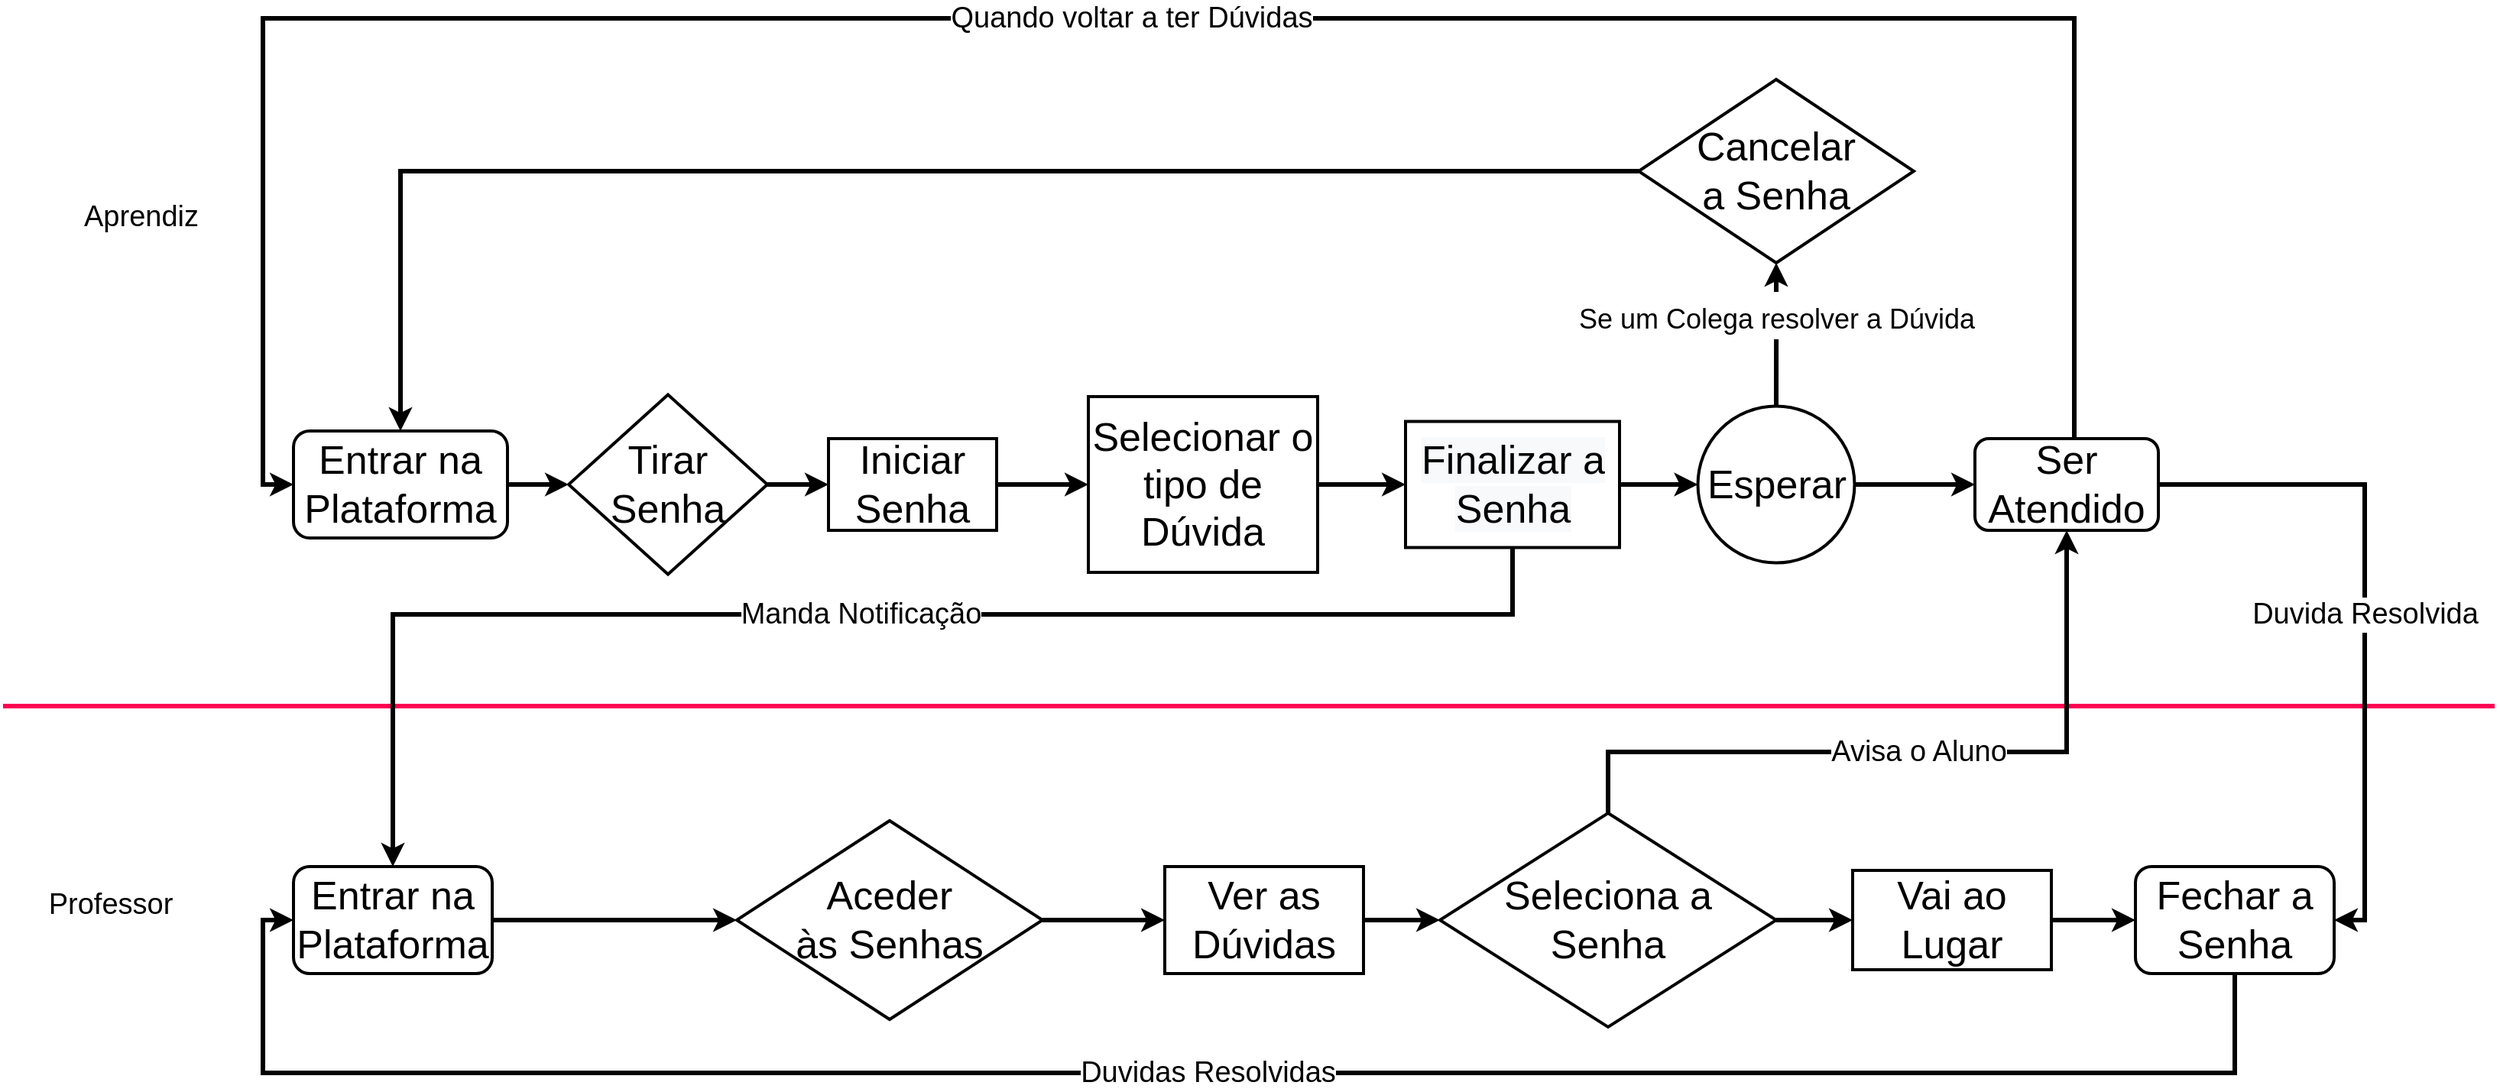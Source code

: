 <mxfile version="17.4.6" type="github">
  <diagram id="VqeVfdAjm5QrABPjtbQZ" name="Page-1">
    <mxGraphModel dx="2049" dy="2182" grid="1" gridSize="10" guides="1" tooltips="1" connect="1" arrows="1" fold="1" page="1" pageScale="1" pageWidth="827" pageHeight="1169" math="0" shadow="0">
      <root>
        <mxCell id="0" />
        <mxCell id="1" parent="0" />
        <mxCell id="rr1evjd3cK3BUrG2ZG_5-93" value="" style="endArrow=none;html=1;rounded=0;labelBackgroundColor=default;fontFamily=Helvetica;fontSize=19;fontColor=default;strokeColor=#ff0054;strokeWidth=3;shape=connector;" edge="1" parent="1">
          <mxGeometry width="50" height="50" relative="1" as="geometry">
            <mxPoint x="10" y="320" as="sourcePoint" />
            <mxPoint x="1640" y="320" as="targetPoint" />
          </mxGeometry>
        </mxCell>
        <mxCell id="rr1evjd3cK3BUrG2ZG_5-54" style="edgeStyle=orthogonalEdgeStyle;rounded=0;orthogonalLoop=1;jettySize=auto;html=1;exitX=1;exitY=0.5;exitDx=0;exitDy=0;entryX=0;entryY=0.5;entryDx=0;entryDy=0;fontSize=26;strokeWidth=3;" edge="1" parent="1" source="rr1evjd3cK3BUrG2ZG_5-2" target="rr1evjd3cK3BUrG2ZG_5-11">
          <mxGeometry relative="1" as="geometry" />
        </mxCell>
        <mxCell id="rr1evjd3cK3BUrG2ZG_5-2" value="&lt;font style=&quot;font-size: 26px&quot;&gt;Entrar na Plataforma&lt;/font&gt;" style="rounded=1;whiteSpace=wrap;html=1;strokeWidth=2;" vertex="1" parent="1">
          <mxGeometry x="200" y="140" width="140" height="70" as="geometry" />
        </mxCell>
        <mxCell id="rr1evjd3cK3BUrG2ZG_5-59" value="&lt;font size=&quot;4&quot;&gt;Se um Colega resolver a Dúvida&lt;/font&gt;" style="edgeStyle=orthogonalEdgeStyle;rounded=0;orthogonalLoop=1;jettySize=auto;html=1;entryX=0.5;entryY=1;entryDx=0;entryDy=0;fontSize=26;strokeWidth=3;" edge="1" parent="1" source="rr1evjd3cK3BUrG2ZG_5-9" target="rr1evjd3cK3BUrG2ZG_5-16">
          <mxGeometry x="0.278" relative="1" as="geometry">
            <mxPoint as="offset" />
          </mxGeometry>
        </mxCell>
        <mxCell id="rr1evjd3cK3BUrG2ZG_5-63" style="edgeStyle=orthogonalEdgeStyle;rounded=0;orthogonalLoop=1;jettySize=auto;html=1;entryX=0;entryY=0.5;entryDx=0;entryDy=0;fontSize=26;strokeWidth=3;" edge="1" parent="1" source="rr1evjd3cK3BUrG2ZG_5-9" target="rr1evjd3cK3BUrG2ZG_5-62">
          <mxGeometry relative="1" as="geometry" />
        </mxCell>
        <mxCell id="rr1evjd3cK3BUrG2ZG_5-9" value="Esperar" style="ellipse;whiteSpace=wrap;html=1;aspect=fixed;fontSize=26;strokeWidth=2;" vertex="1" parent="1">
          <mxGeometry x="1118.75" y="123.75" width="102.5" height="102.5" as="geometry" />
        </mxCell>
        <mxCell id="rr1evjd3cK3BUrG2ZG_5-58" style="edgeStyle=orthogonalEdgeStyle;rounded=0;orthogonalLoop=1;jettySize=auto;html=1;entryX=0;entryY=0.5;entryDx=0;entryDy=0;fontSize=26;strokeWidth=3;" edge="1" parent="1" source="rr1evjd3cK3BUrG2ZG_5-10" target="rr1evjd3cK3BUrG2ZG_5-13">
          <mxGeometry relative="1" as="geometry" />
        </mxCell>
        <mxCell id="rr1evjd3cK3BUrG2ZG_5-10" value="Iniciar&lt;br&gt;Senha" style="rounded=0;whiteSpace=wrap;html=1;fontSize=26;strokeWidth=2;" vertex="1" parent="1">
          <mxGeometry x="550" y="145" width="110" height="60" as="geometry" />
        </mxCell>
        <mxCell id="rr1evjd3cK3BUrG2ZG_5-57" style="edgeStyle=orthogonalEdgeStyle;rounded=0;orthogonalLoop=1;jettySize=auto;html=1;entryX=0;entryY=0.5;entryDx=0;entryDy=0;fontSize=26;strokeWidth=3;" edge="1" parent="1" source="rr1evjd3cK3BUrG2ZG_5-11" target="rr1evjd3cK3BUrG2ZG_5-10">
          <mxGeometry relative="1" as="geometry" />
        </mxCell>
        <mxCell id="rr1evjd3cK3BUrG2ZG_5-11" value="Tirar Senha" style="rhombus;whiteSpace=wrap;html=1;fontSize=26;strokeWidth=2;" vertex="1" parent="1">
          <mxGeometry x="380" y="116.25" width="130" height="117.5" as="geometry" />
        </mxCell>
        <mxCell id="rr1evjd3cK3BUrG2ZG_5-24" style="edgeStyle=orthogonalEdgeStyle;rounded=0;orthogonalLoop=1;jettySize=auto;html=1;entryX=0;entryY=0.5;entryDx=0;entryDy=0;fontSize=26;strokeWidth=3;" edge="1" parent="1" source="rr1evjd3cK3BUrG2ZG_5-13" target="rr1evjd3cK3BUrG2ZG_5-14">
          <mxGeometry relative="1" as="geometry" />
        </mxCell>
        <mxCell id="rr1evjd3cK3BUrG2ZG_5-13" value="Selecionar o tipo de Dúvida" style="rounded=0;whiteSpace=wrap;html=1;fontSize=26;strokeWidth=2;" vertex="1" parent="1">
          <mxGeometry x="720" y="117.5" width="150" height="115" as="geometry" />
        </mxCell>
        <mxCell id="rr1evjd3cK3BUrG2ZG_5-25" style="edgeStyle=orthogonalEdgeStyle;rounded=0;orthogonalLoop=1;jettySize=auto;html=1;entryX=0;entryY=0.5;entryDx=0;entryDy=0;fontSize=26;strokeWidth=3;" edge="1" parent="1" source="rr1evjd3cK3BUrG2ZG_5-14" target="rr1evjd3cK3BUrG2ZG_5-9">
          <mxGeometry relative="1" as="geometry" />
        </mxCell>
        <mxCell id="rr1evjd3cK3BUrG2ZG_5-14" value="&lt;span style=&quot;color: rgb(0 , 0 , 0) ; font-family: &amp;#34;helvetica&amp;#34; ; font-size: 26px ; font-style: normal ; font-weight: normal ; letter-spacing: normal ; text-align: center ; text-indent: 0px ; text-transform: none ; word-spacing: 0px ; background-color: rgb(248 , 249 , 250) ; text-decoration: none ; display: inline ; float: none&quot;&gt;Finalizar a Senha&lt;/span&gt;" style="rounded=0;whiteSpace=wrap;html=1;fontSize=26;strokeWidth=2;" vertex="1" parent="1">
          <mxGeometry x="927.5" y="133.75" width="140" height="82.5" as="geometry" />
        </mxCell>
        <mxCell id="rr1evjd3cK3BUrG2ZG_5-73" style="edgeStyle=orthogonalEdgeStyle;rounded=0;orthogonalLoop=1;jettySize=auto;html=1;entryX=0.5;entryY=0;entryDx=0;entryDy=0;fontSize=26;strokeWidth=3;" edge="1" parent="1" source="rr1evjd3cK3BUrG2ZG_5-16" target="rr1evjd3cK3BUrG2ZG_5-2">
          <mxGeometry relative="1" as="geometry" />
        </mxCell>
        <mxCell id="rr1evjd3cK3BUrG2ZG_5-16" value="Cancelar &lt;br&gt;a Senha" style="rhombus;whiteSpace=wrap;html=1;fontSize=26;strokeWidth=2;" vertex="1" parent="1">
          <mxGeometry x="1080" y="-90" width="180" height="120" as="geometry" />
        </mxCell>
        <mxCell id="rr1evjd3cK3BUrG2ZG_5-71" style="edgeStyle=orthogonalEdgeStyle;rounded=0;orthogonalLoop=1;jettySize=auto;html=1;entryX=0;entryY=0.5;entryDx=0;entryDy=0;fontSize=26;strokeWidth=3;" edge="1" parent="1" source="rr1evjd3cK3BUrG2ZG_5-28" target="rr1evjd3cK3BUrG2ZG_5-29">
          <mxGeometry relative="1" as="geometry" />
        </mxCell>
        <mxCell id="rr1evjd3cK3BUrG2ZG_5-28" value="Entrar na Plataforma" style="rounded=1;whiteSpace=wrap;html=1;fontSize=26;strokeWidth=2;" vertex="1" parent="1">
          <mxGeometry x="200" y="425" width="130" height="70" as="geometry" />
        </mxCell>
        <mxCell id="rr1evjd3cK3BUrG2ZG_5-70" style="edgeStyle=orthogonalEdgeStyle;rounded=0;orthogonalLoop=1;jettySize=auto;html=1;entryX=0;entryY=0.5;entryDx=0;entryDy=0;fontSize=26;strokeWidth=3;" edge="1" parent="1" source="rr1evjd3cK3BUrG2ZG_5-29" target="rr1evjd3cK3BUrG2ZG_5-36">
          <mxGeometry relative="1" as="geometry" />
        </mxCell>
        <mxCell id="rr1evjd3cK3BUrG2ZG_5-29" value="Aceder &lt;br&gt;às Senhas" style="rhombus;whiteSpace=wrap;html=1;fontSize=26;strokeWidth=2;" vertex="1" parent="1">
          <mxGeometry x="490" y="395" width="200" height="130" as="geometry" />
        </mxCell>
        <mxCell id="rr1evjd3cK3BUrG2ZG_5-68" style="edgeStyle=orthogonalEdgeStyle;rounded=0;orthogonalLoop=1;jettySize=auto;html=1;entryX=0;entryY=0.5;entryDx=0;entryDy=0;fontSize=26;strokeWidth=3;" edge="1" parent="1" source="rr1evjd3cK3BUrG2ZG_5-31" target="rr1evjd3cK3BUrG2ZG_5-35">
          <mxGeometry relative="1" as="geometry" />
        </mxCell>
        <mxCell id="rr1evjd3cK3BUrG2ZG_5-31" value="Vai ao Lugar" style="rounded=0;whiteSpace=wrap;html=1;fontSize=26;strokeWidth=2;" vertex="1" parent="1">
          <mxGeometry x="1220" y="427.5" width="130" height="65" as="geometry" />
        </mxCell>
        <mxCell id="rr1evjd3cK3BUrG2ZG_5-92" value="Duvidas Resolvidas" style="edgeStyle=orthogonalEdgeStyle;shape=connector;rounded=0;orthogonalLoop=1;jettySize=auto;html=1;entryX=0;entryY=0.5;entryDx=0;entryDy=0;labelBackgroundColor=default;fontFamily=Helvetica;fontSize=19;fontColor=default;endArrow=classic;strokeColor=default;strokeWidth=3;" edge="1" parent="1" source="rr1evjd3cK3BUrG2ZG_5-35" target="rr1evjd3cK3BUrG2ZG_5-28">
          <mxGeometry relative="1" as="geometry">
            <Array as="points">
              <mxPoint x="1470" y="560" />
              <mxPoint x="180" y="560" />
              <mxPoint x="180" y="460" />
            </Array>
          </mxGeometry>
        </mxCell>
        <mxCell id="rr1evjd3cK3BUrG2ZG_5-35" value="Fechar a Senha" style="rounded=1;whiteSpace=wrap;html=1;fontSize=26;strokeWidth=2;" vertex="1" parent="1">
          <mxGeometry x="1405" y="425" width="130" height="70" as="geometry" />
        </mxCell>
        <mxCell id="rr1evjd3cK3BUrG2ZG_5-69" style="edgeStyle=orthogonalEdgeStyle;rounded=0;orthogonalLoop=1;jettySize=auto;html=1;entryX=0;entryY=0.5;entryDx=0;entryDy=0;fontSize=26;strokeWidth=3;" edge="1" parent="1" source="rr1evjd3cK3BUrG2ZG_5-36" target="rr1evjd3cK3BUrG2ZG_5-38">
          <mxGeometry relative="1" as="geometry" />
        </mxCell>
        <mxCell id="rr1evjd3cK3BUrG2ZG_5-36" value="Ver as Dúvidas" style="rounded=0;whiteSpace=wrap;html=1;fontSize=26;strokeWidth=2;" vertex="1" parent="1">
          <mxGeometry x="770" y="425" width="130" height="70" as="geometry" />
        </mxCell>
        <mxCell id="rr1evjd3cK3BUrG2ZG_5-67" style="edgeStyle=orthogonalEdgeStyle;rounded=0;orthogonalLoop=1;jettySize=auto;html=1;entryX=0;entryY=0.5;entryDx=0;entryDy=0;fontSize=26;strokeWidth=3;" edge="1" parent="1" source="rr1evjd3cK3BUrG2ZG_5-38" target="rr1evjd3cK3BUrG2ZG_5-31">
          <mxGeometry relative="1" as="geometry" />
        </mxCell>
        <mxCell id="rr1evjd3cK3BUrG2ZG_5-38" value="Seleciona a Senha" style="rhombus;whiteSpace=wrap;html=1;fontSize=26;strokeWidth=2;" vertex="1" parent="1">
          <mxGeometry x="950" y="390" width="220" height="140" as="geometry" />
        </mxCell>
        <mxCell id="rr1evjd3cK3BUrG2ZG_5-83" value="Quando voltar a ter Dúvidas" style="edgeStyle=orthogonalEdgeStyle;shape=connector;rounded=0;orthogonalLoop=1;jettySize=auto;html=1;entryX=0;entryY=0.5;entryDx=0;entryDy=0;labelBackgroundColor=default;fontFamily=Helvetica;fontSize=19;fontColor=default;endArrow=classic;strokeColor=default;strokeWidth=3;" edge="1" parent="1" source="rr1evjd3cK3BUrG2ZG_5-62" target="rr1evjd3cK3BUrG2ZG_5-2">
          <mxGeometry relative="1" as="geometry">
            <Array as="points">
              <mxPoint x="1365" y="-130" />
              <mxPoint x="180" y="-130" />
              <mxPoint x="180" y="175" />
            </Array>
          </mxGeometry>
        </mxCell>
        <mxCell id="rr1evjd3cK3BUrG2ZG_5-88" value="Duvida Resolvida" style="edgeStyle=orthogonalEdgeStyle;shape=connector;rounded=0;orthogonalLoop=1;jettySize=auto;html=1;entryX=1;entryY=0.5;entryDx=0;entryDy=0;labelBackgroundColor=default;fontFamily=Helvetica;fontSize=19;fontColor=default;endArrow=classic;strokeColor=default;strokeWidth=3;" edge="1" parent="1" source="rr1evjd3cK3BUrG2ZG_5-62" target="rr1evjd3cK3BUrG2ZG_5-35">
          <mxGeometry relative="1" as="geometry">
            <Array as="points">
              <mxPoint x="1555" y="175" />
              <mxPoint x="1555" y="460" />
            </Array>
          </mxGeometry>
        </mxCell>
        <mxCell id="rr1evjd3cK3BUrG2ZG_5-62" value="Ser&lt;br&gt;Atendido" style="rounded=1;whiteSpace=wrap;html=1;fontSize=26;strokeWidth=2;" vertex="1" parent="1">
          <mxGeometry x="1300" y="145" width="120" height="60" as="geometry" />
        </mxCell>
        <mxCell id="rr1evjd3cK3BUrG2ZG_5-86" value="Manda Notificação" style="edgeStyle=orthogonalEdgeStyle;shape=connector;rounded=0;orthogonalLoop=1;jettySize=auto;html=1;labelBackgroundColor=default;fontFamily=Helvetica;fontSize=19;fontColor=default;endArrow=classic;strokeColor=default;strokeWidth=3;" edge="1" parent="1" source="rr1evjd3cK3BUrG2ZG_5-14" target="rr1evjd3cK3BUrG2ZG_5-28">
          <mxGeometry relative="1" as="geometry">
            <Array as="points">
              <mxPoint x="998" y="260" />
              <mxPoint x="265" y="260" />
            </Array>
          </mxGeometry>
        </mxCell>
        <mxCell id="rr1evjd3cK3BUrG2ZG_5-90" value="Avisa o Aluno" style="edgeStyle=orthogonalEdgeStyle;shape=connector;rounded=0;orthogonalLoop=1;jettySize=auto;html=1;entryX=0.5;entryY=1;entryDx=0;entryDy=0;labelBackgroundColor=default;fontFamily=Helvetica;fontSize=19;fontColor=default;endArrow=classic;strokeColor=default;strokeWidth=3;" edge="1" parent="1" source="rr1evjd3cK3BUrG2ZG_5-38" target="rr1evjd3cK3BUrG2ZG_5-62">
          <mxGeometry relative="1" as="geometry">
            <Array as="points">
              <mxPoint x="1060" y="350" />
              <mxPoint x="1360" y="350" />
            </Array>
          </mxGeometry>
        </mxCell>
        <mxCell id="rr1evjd3cK3BUrG2ZG_5-94" value="Aprendiz" style="text;html=1;align=center;verticalAlign=middle;resizable=0;points=[];autosize=1;strokeColor=none;fillColor=none;fontSize=19;fontFamily=Helvetica;fontColor=default;" vertex="1" parent="1">
          <mxGeometry x="55" y="-15" width="90" height="30" as="geometry" />
        </mxCell>
        <mxCell id="rr1evjd3cK3BUrG2ZG_5-95" value="Professor" style="text;html=1;align=center;verticalAlign=middle;resizable=0;points=[];autosize=1;strokeColor=none;fillColor=none;fontSize=19;fontFamily=Helvetica;fontColor=default;" vertex="1" parent="1">
          <mxGeometry x="30" y="435" width="100" height="30" as="geometry" />
        </mxCell>
      </root>
    </mxGraphModel>
  </diagram>
</mxfile>
